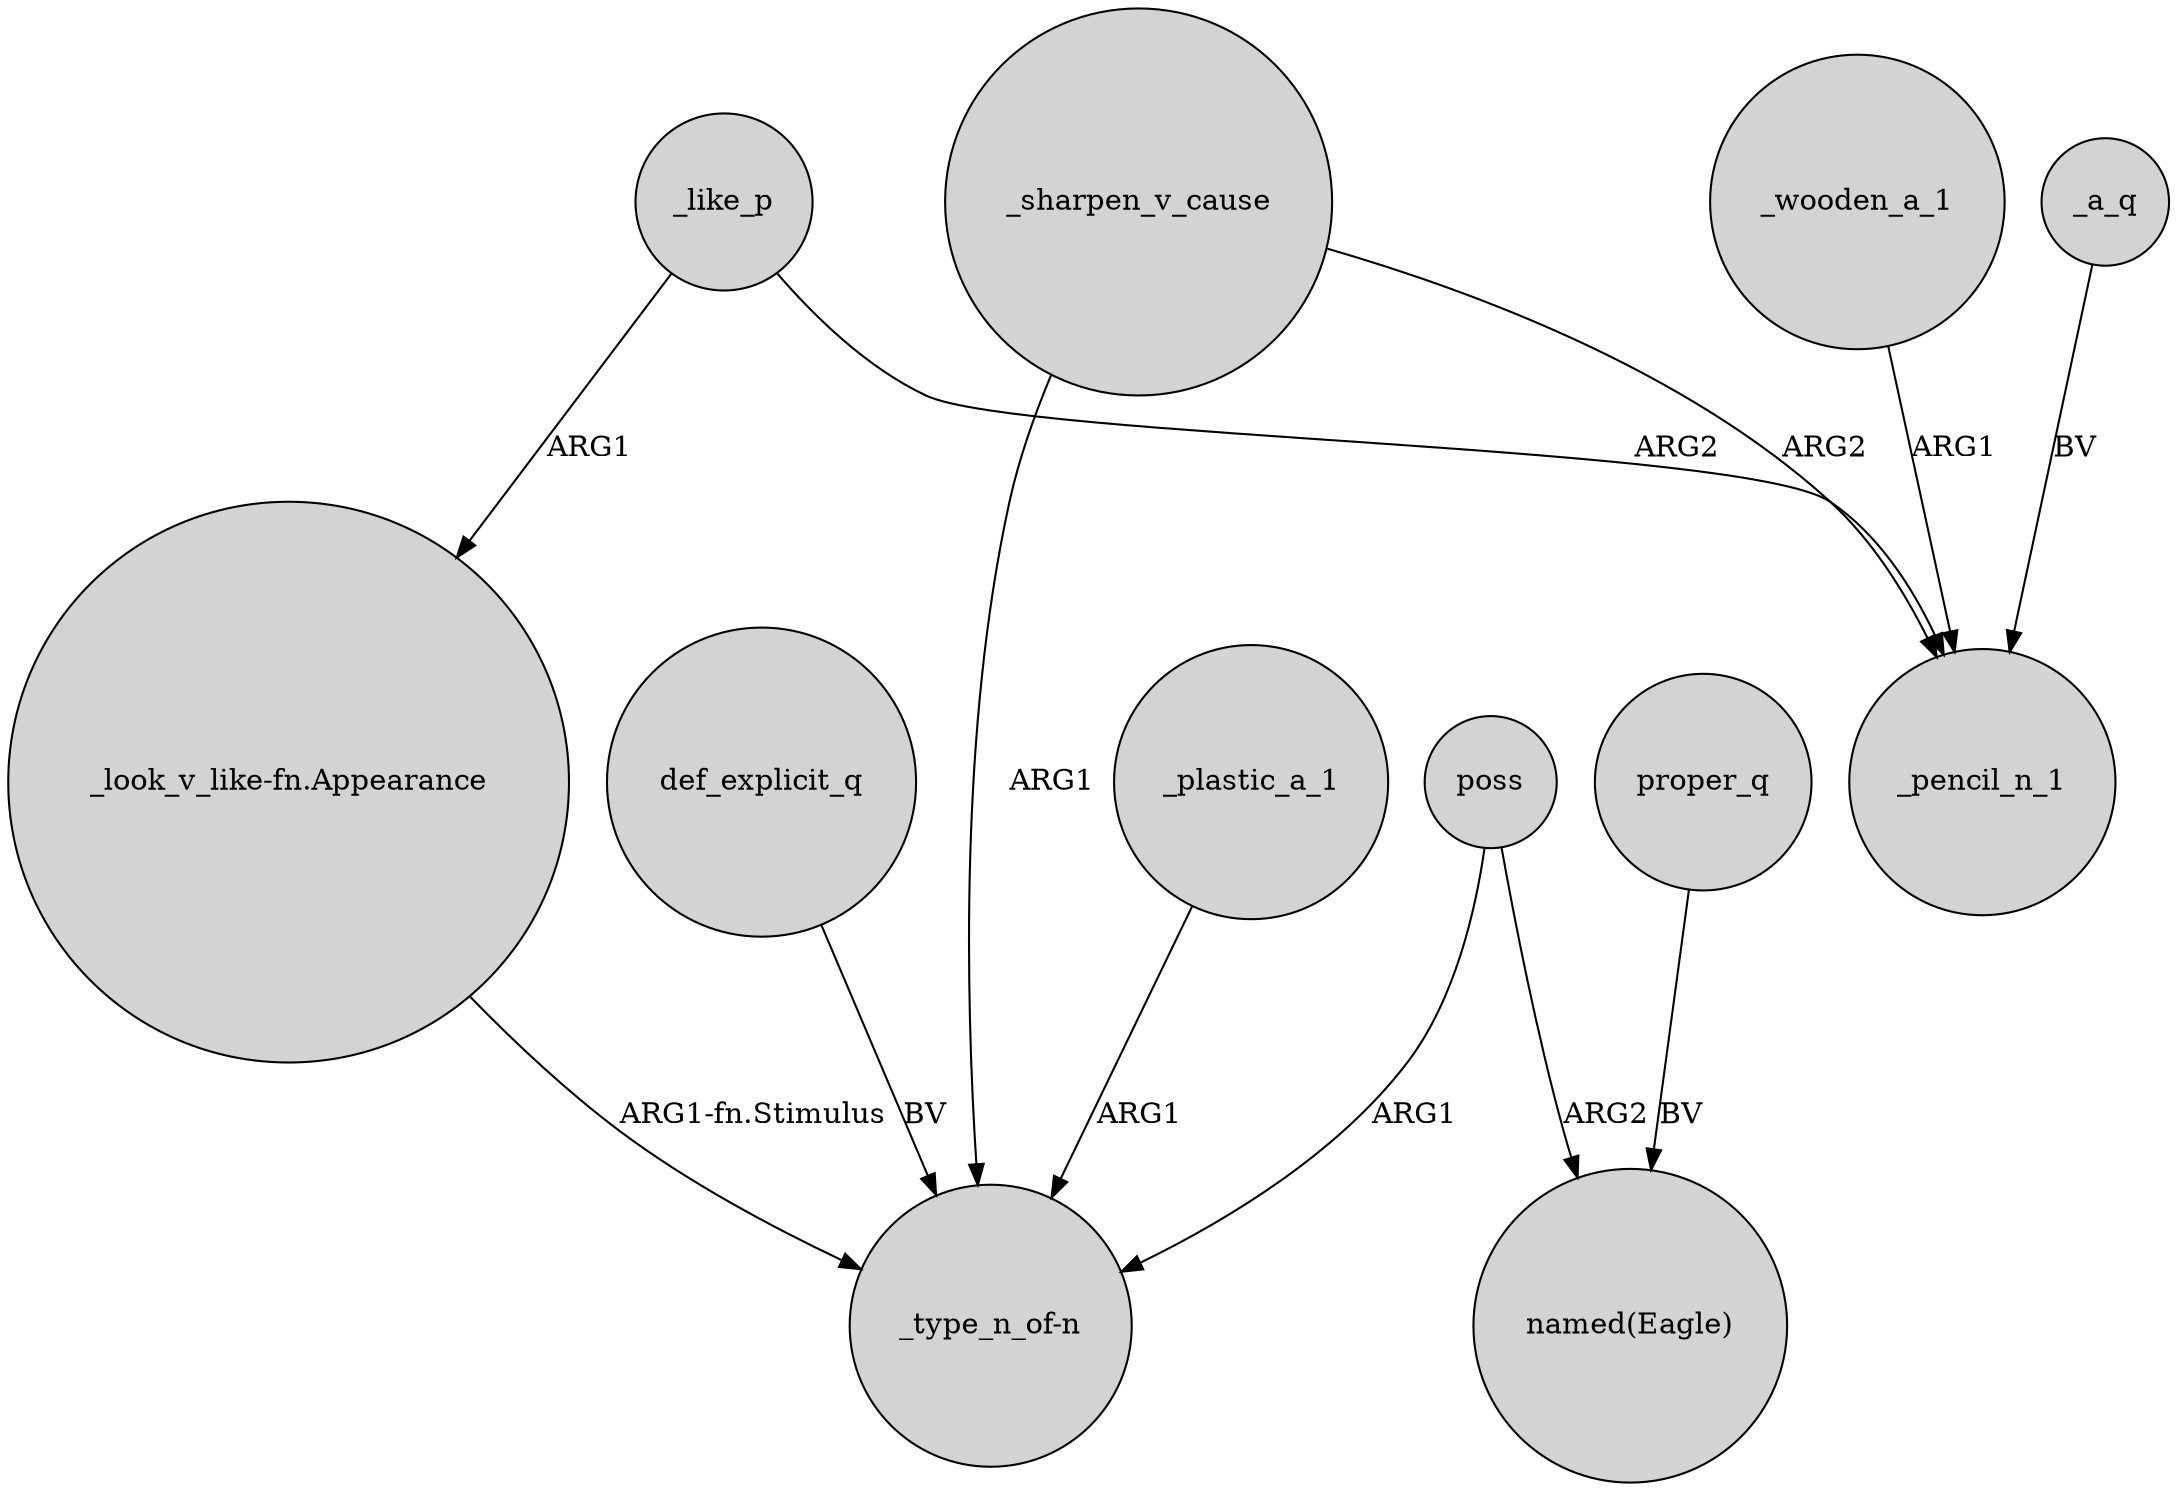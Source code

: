 digraph {
	node [shape=circle style=filled]
	"_look_v_like-fn.Appearance" -> "_type_n_of-n" [label="ARG1-fn.Stimulus"]
	_like_p -> "_look_v_like-fn.Appearance" [label=ARG1]
	proper_q -> "named(Eagle)" [label=BV]
	poss -> "named(Eagle)" [label=ARG2]
	_wooden_a_1 -> _pencil_n_1 [label=ARG1]
	def_explicit_q -> "_type_n_of-n" [label=BV]
	_a_q -> _pencil_n_1 [label=BV]
	_sharpen_v_cause -> _pencil_n_1 [label=ARG2]
	_sharpen_v_cause -> "_type_n_of-n" [label=ARG1]
	_like_p -> _pencil_n_1 [label=ARG2]
	_plastic_a_1 -> "_type_n_of-n" [label=ARG1]
	poss -> "_type_n_of-n" [label=ARG1]
}
